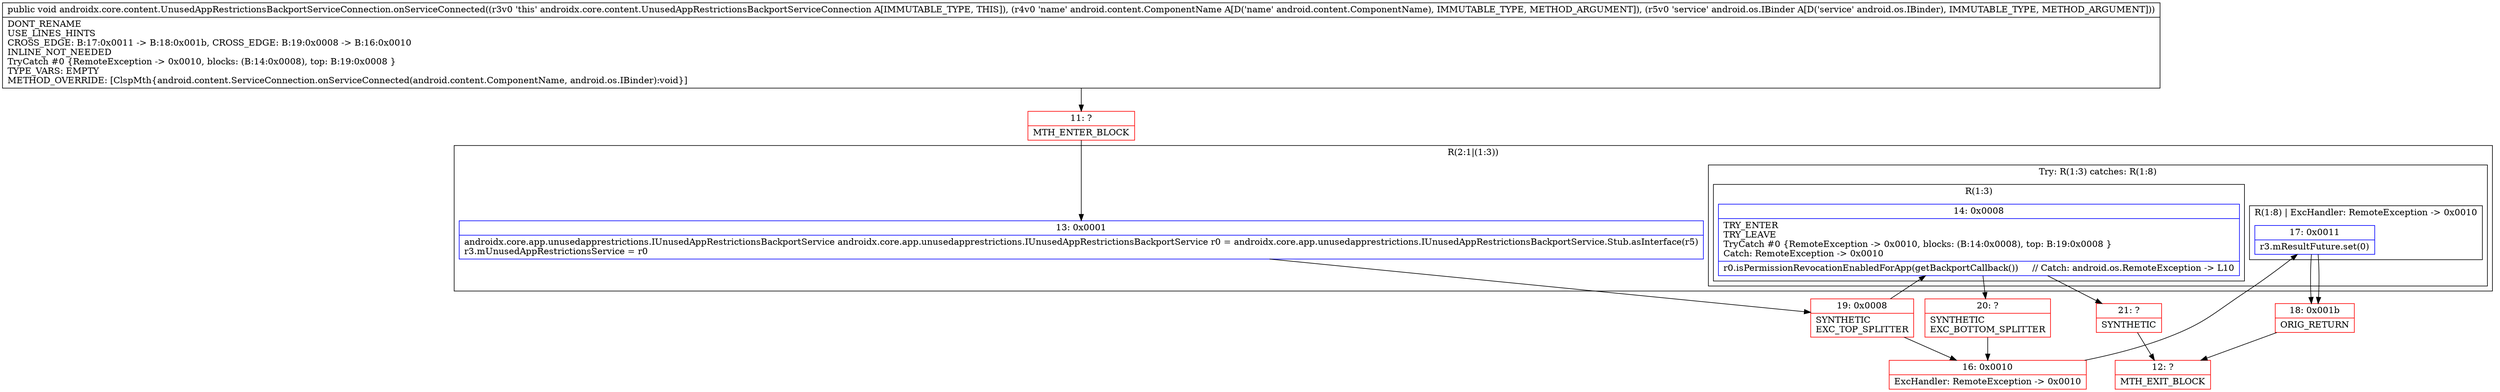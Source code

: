 digraph "CFG forandroidx.core.content.UnusedAppRestrictionsBackportServiceConnection.onServiceConnected(Landroid\/content\/ComponentName;Landroid\/os\/IBinder;)V" {
subgraph cluster_Region_1018679774 {
label = "R(2:1|(1:3))";
node [shape=record,color=blue];
Node_13 [shape=record,label="{13\:\ 0x0001|androidx.core.app.unusedapprestrictions.IUnusedAppRestrictionsBackportService androidx.core.app.unusedapprestrictions.IUnusedAppRestrictionsBackportService r0 = androidx.core.app.unusedapprestrictions.IUnusedAppRestrictionsBackportService.Stub.asInterface(r5)\lr3.mUnusedAppRestrictionsService = r0\l}"];
subgraph cluster_TryCatchRegion_661748029 {
label = "Try: R(1:3) catches: R(1:8)";
node [shape=record,color=blue];
subgraph cluster_Region_153968074 {
label = "R(1:3)";
node [shape=record,color=blue];
Node_14 [shape=record,label="{14\:\ 0x0008|TRY_ENTER\lTRY_LEAVE\lTryCatch #0 \{RemoteException \-\> 0x0010, blocks: (B:14:0x0008), top: B:19:0x0008 \}\lCatch: RemoteException \-\> 0x0010\l|r0.isPermissionRevocationEnabledForApp(getBackportCallback())     \/\/ Catch: android.os.RemoteException \-\> L10\l}"];
}
subgraph cluster_Region_1249369140 {
label = "R(1:8) | ExcHandler: RemoteException \-\> 0x0010\l";
node [shape=record,color=blue];
Node_17 [shape=record,label="{17\:\ 0x0011|r3.mResultFuture.set(0)\l}"];
}
}
}
subgraph cluster_Region_1249369140 {
label = "R(1:8) | ExcHandler: RemoteException \-\> 0x0010\l";
node [shape=record,color=blue];
Node_17 [shape=record,label="{17\:\ 0x0011|r3.mResultFuture.set(0)\l}"];
}
Node_11 [shape=record,color=red,label="{11\:\ ?|MTH_ENTER_BLOCK\l}"];
Node_19 [shape=record,color=red,label="{19\:\ 0x0008|SYNTHETIC\lEXC_TOP_SPLITTER\l}"];
Node_20 [shape=record,color=red,label="{20\:\ ?|SYNTHETIC\lEXC_BOTTOM_SPLITTER\l}"];
Node_21 [shape=record,color=red,label="{21\:\ ?|SYNTHETIC\l}"];
Node_12 [shape=record,color=red,label="{12\:\ ?|MTH_EXIT_BLOCK\l}"];
Node_16 [shape=record,color=red,label="{16\:\ 0x0010|ExcHandler: RemoteException \-\> 0x0010\l}"];
Node_18 [shape=record,color=red,label="{18\:\ 0x001b|ORIG_RETURN\l}"];
MethodNode[shape=record,label="{public void androidx.core.content.UnusedAppRestrictionsBackportServiceConnection.onServiceConnected((r3v0 'this' androidx.core.content.UnusedAppRestrictionsBackportServiceConnection A[IMMUTABLE_TYPE, THIS]), (r4v0 'name' android.content.ComponentName A[D('name' android.content.ComponentName), IMMUTABLE_TYPE, METHOD_ARGUMENT]), (r5v0 'service' android.os.IBinder A[D('service' android.os.IBinder), IMMUTABLE_TYPE, METHOD_ARGUMENT]))  | DONT_RENAME\lUSE_LINES_HINTS\lCROSS_EDGE: B:17:0x0011 \-\> B:18:0x001b, CROSS_EDGE: B:19:0x0008 \-\> B:16:0x0010\lINLINE_NOT_NEEDED\lTryCatch #0 \{RemoteException \-\> 0x0010, blocks: (B:14:0x0008), top: B:19:0x0008 \}\lTYPE_VARS: EMPTY\lMETHOD_OVERRIDE: [ClspMth\{android.content.ServiceConnection.onServiceConnected(android.content.ComponentName, android.os.IBinder):void\}]\l}"];
MethodNode -> Node_11;Node_13 -> Node_19;
Node_14 -> Node_20;
Node_14 -> Node_21;
Node_17 -> Node_18;
Node_17 -> Node_18;
Node_11 -> Node_13;
Node_19 -> Node_14;
Node_19 -> Node_16;
Node_20 -> Node_16;
Node_21 -> Node_12;
Node_16 -> Node_17;
Node_18 -> Node_12;
}


